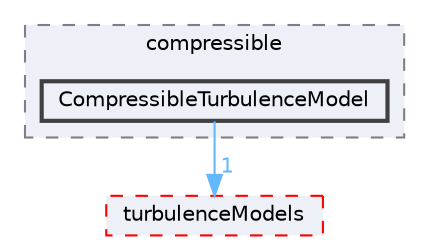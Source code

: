 digraph "src/TurbulenceModels/compressible/CompressibleTurbulenceModel"
{
 // LATEX_PDF_SIZE
  bgcolor="transparent";
  edge [fontname=Helvetica,fontsize=10,labelfontname=Helvetica,labelfontsize=10];
  node [fontname=Helvetica,fontsize=10,shape=box,height=0.2,width=0.4];
  compound=true
  subgraph clusterdir_7904bc8e3270082a35070ba525b2d08a {
    graph [ bgcolor="#edf0f7", pencolor="grey50", label="compressible", fontname=Helvetica,fontsize=10 style="filled,dashed", URL="dir_7904bc8e3270082a35070ba525b2d08a.html",tooltip=""]
  dir_886aa8b6b628196a61d7d959f449a24d [label="CompressibleTurbulenceModel", fillcolor="#edf0f7", color="grey25", style="filled,bold", URL="dir_886aa8b6b628196a61d7d959f449a24d.html",tooltip=""];
  }
  dir_a3dc37bcacf99bb6122ed819dac99f09 [label="turbulenceModels", fillcolor="#edf0f7", color="red", style="filled,dashed", URL="dir_a3dc37bcacf99bb6122ed819dac99f09.html",tooltip=""];
  dir_886aa8b6b628196a61d7d959f449a24d->dir_a3dc37bcacf99bb6122ed819dac99f09 [headlabel="1", labeldistance=1.5 headhref="dir_000596_004144.html" href="dir_000596_004144.html" color="steelblue1" fontcolor="steelblue1"];
}
